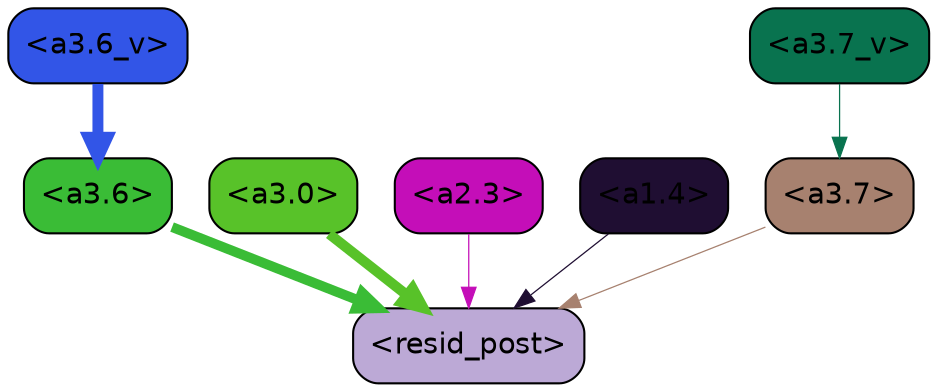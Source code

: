 strict digraph "" {
	graph [bgcolor=transparent,
		layout=dot,
		overlap=false,
		splines=true
	];
	"<a3.7>"	[color=black,
		fillcolor="#a7816f",
		fontname=Helvetica,
		shape=box,
		style="filled, rounded"];
	"<resid_post>"	[color=black,
		fillcolor="#bca9d6",
		fontname=Helvetica,
		shape=box,
		style="filled, rounded"];
	"<a3.7>" -> "<resid_post>"	[color="#a7816f",
		penwidth=0.6];
	"<a3.6>"	[color=black,
		fillcolor="#3abc36",
		fontname=Helvetica,
		shape=box,
		style="filled, rounded"];
	"<a3.6>" -> "<resid_post>"	[color="#3abc36",
		penwidth=4.753257989883423];
	"<a3.0>"	[color=black,
		fillcolor="#58c229",
		fontname=Helvetica,
		shape=box,
		style="filled, rounded"];
	"<a3.0>" -> "<resid_post>"	[color="#58c229",
		penwidth=4.90053927898407];
	"<a2.3>"	[color=black,
		fillcolor="#c40eb8",
		fontname=Helvetica,
		shape=box,
		style="filled, rounded"];
	"<a2.3>" -> "<resid_post>"	[color="#c40eb8",
		penwidth=0.6];
	"<a1.4>"	[color=black,
		fillcolor="#1f0e32",
		fontname=Helvetica,
		shape=box,
		style="filled, rounded"];
	"<a1.4>" -> "<resid_post>"	[color="#1f0e32",
		penwidth=0.6];
	"<a3.7_v>"	[color=black,
		fillcolor="#09734f",
		fontname=Helvetica,
		shape=box,
		style="filled, rounded"];
	"<a3.7_v>" -> "<a3.7>"	[color="#09734f",
		penwidth=0.6];
	"<a3.6_v>"	[color=black,
		fillcolor="#3255e7",
		fontname=Helvetica,
		shape=box,
		style="filled, rounded"];
	"<a3.6_v>" -> "<a3.6>"	[color="#3255e7",
		penwidth=5.2550448179244995];
}
